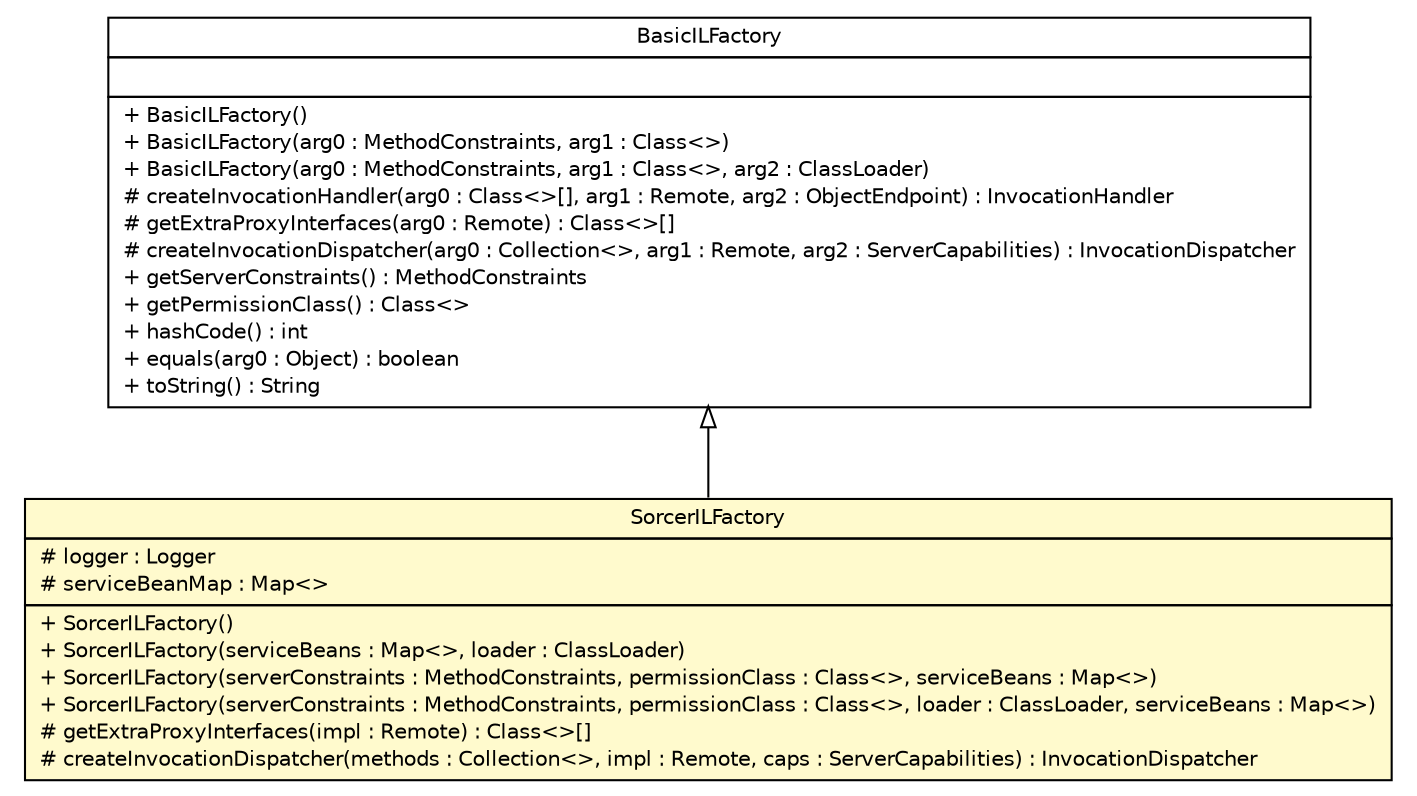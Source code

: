 #!/usr/local/bin/dot
#
# Class diagram 
# Generated by UMLGraph version R5_6 (http://www.umlgraph.org/)
#

digraph G {
	edge [fontname="Helvetica",fontsize=10,labelfontname="Helvetica",labelfontsize=10];
	node [fontname="Helvetica",fontsize=10,shape=plaintext];
	nodesep=0.25;
	ranksep=0.5;
	// sorcer.jini.jeri.SorcerILFactory
	c325565 [label=<<table title="sorcer.jini.jeri.SorcerILFactory" border="0" cellborder="1" cellspacing="0" cellpadding="2" port="p" bgcolor="lemonChiffon" href="./SorcerILFactory.html">
		<tr><td><table border="0" cellspacing="0" cellpadding="1">
<tr><td align="center" balign="center"> SorcerILFactory </td></tr>
		</table></td></tr>
		<tr><td><table border="0" cellspacing="0" cellpadding="1">
<tr><td align="left" balign="left"> # logger : Logger </td></tr>
<tr><td align="left" balign="left"> # serviceBeanMap : Map&lt;&gt; </td></tr>
		</table></td></tr>
		<tr><td><table border="0" cellspacing="0" cellpadding="1">
<tr><td align="left" balign="left"> + SorcerILFactory() </td></tr>
<tr><td align="left" balign="left"> + SorcerILFactory(serviceBeans : Map&lt;&gt;, loader : ClassLoader) </td></tr>
<tr><td align="left" balign="left"> + SorcerILFactory(serverConstraints : MethodConstraints, permissionClass : Class&lt;&gt;, serviceBeans : Map&lt;&gt;) </td></tr>
<tr><td align="left" balign="left"> + SorcerILFactory(serverConstraints : MethodConstraints, permissionClass : Class&lt;&gt;, loader : ClassLoader, serviceBeans : Map&lt;&gt;) </td></tr>
<tr><td align="left" balign="left"> # getExtraProxyInterfaces(impl : Remote) : Class&lt;&gt;[] </td></tr>
<tr><td align="left" balign="left"> # createInvocationDispatcher(methods : Collection&lt;&gt;, impl : Remote, caps : ServerCapabilities) : InvocationDispatcher </td></tr>
		</table></td></tr>
		</table>>, URL="./SorcerILFactory.html", fontname="Helvetica", fontcolor="black", fontsize=10.0];
	//sorcer.jini.jeri.SorcerILFactory extends net.jini.jeri.BasicILFactory
	c325755:p -> c325565:p [dir=back,arrowtail=empty];
	// net.jini.jeri.BasicILFactory
	c325755 [label=<<table title="net.jini.jeri.BasicILFactory" border="0" cellborder="1" cellspacing="0" cellpadding="2" port="p" href="https://river.apache.org/doc/api/net/jini/jeri/BasicILFactory.html">
		<tr><td><table border="0" cellspacing="0" cellpadding="1">
<tr><td align="center" balign="center"> BasicILFactory </td></tr>
		</table></td></tr>
		<tr><td><table border="0" cellspacing="0" cellpadding="1">
<tr><td align="left" balign="left">  </td></tr>
		</table></td></tr>
		<tr><td><table border="0" cellspacing="0" cellpadding="1">
<tr><td align="left" balign="left"> + BasicILFactory() </td></tr>
<tr><td align="left" balign="left"> + BasicILFactory(arg0 : MethodConstraints, arg1 : Class&lt;&gt;) </td></tr>
<tr><td align="left" balign="left"> + BasicILFactory(arg0 : MethodConstraints, arg1 : Class&lt;&gt;, arg2 : ClassLoader) </td></tr>
<tr><td align="left" balign="left"> # createInvocationHandler(arg0 : Class&lt;&gt;[], arg1 : Remote, arg2 : ObjectEndpoint) : InvocationHandler </td></tr>
<tr><td align="left" balign="left"> # getExtraProxyInterfaces(arg0 : Remote) : Class&lt;&gt;[] </td></tr>
<tr><td align="left" balign="left"> # createInvocationDispatcher(arg0 : Collection&lt;&gt;, arg1 : Remote, arg2 : ServerCapabilities) : InvocationDispatcher </td></tr>
<tr><td align="left" balign="left"> + getServerConstraints() : MethodConstraints </td></tr>
<tr><td align="left" balign="left"> + getPermissionClass() : Class&lt;&gt; </td></tr>
<tr><td align="left" balign="left"> + hashCode() : int </td></tr>
<tr><td align="left" balign="left"> + equals(arg0 : Object) : boolean </td></tr>
<tr><td align="left" balign="left"> + toString() : String </td></tr>
		</table></td></tr>
		</table>>, URL="https://river.apache.org/doc/api/net/jini/jeri/BasicILFactory.html", fontname="Helvetica", fontcolor="black", fontsize=10.0];
}

